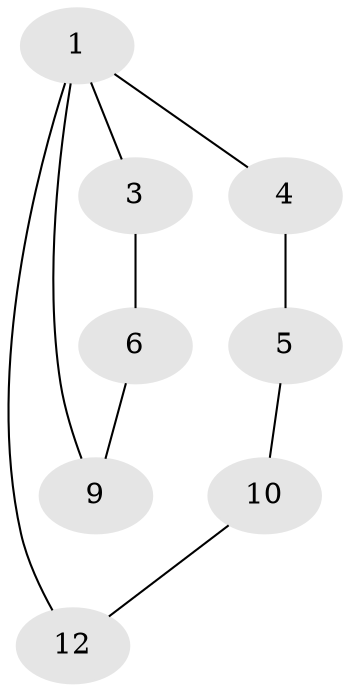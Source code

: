 // Generated by graph-tools (version 1.1) at 2025/46/02/15/25 05:46:28]
// undirected, 8 vertices, 9 edges
graph export_dot {
graph [start="1"]
  node [color=gray90,style=filled];
  1 [super="+2+15"];
  3 [super="+13"];
  4 [super="+8+18"];
  5 [super="+7"];
  6 [super="+2+20"];
  9 [super="+19"];
  10 [super="+11+14+16"];
  12 [super="+7+11+16+17"];
  1 -- 3;
  1 -- 4;
  1 -- 12;
  1 -- 9;
  3 -- 6;
  4 -- 5;
  5 -- 10;
  6 -- 9;
  10 -- 12;
}

